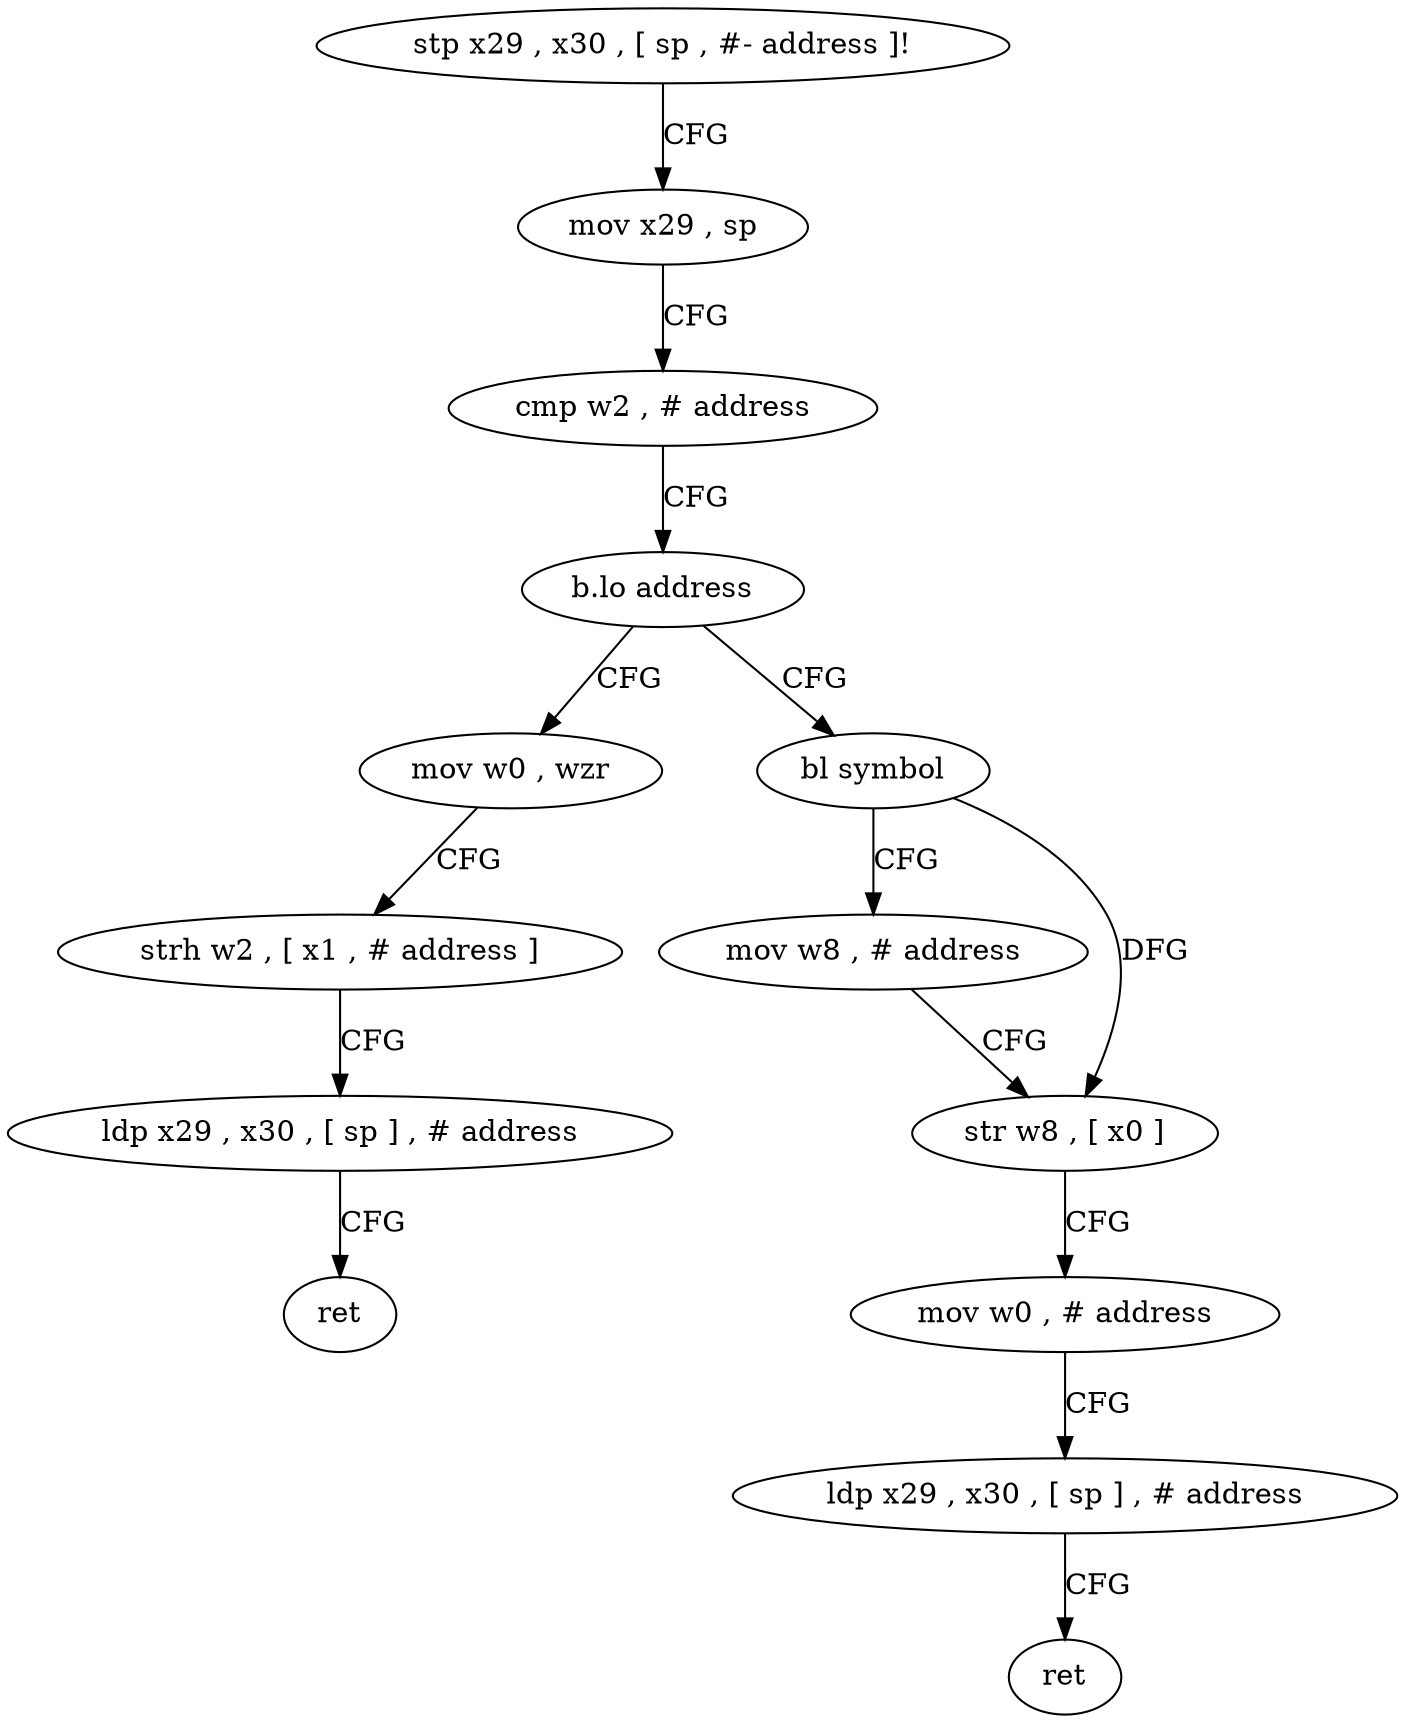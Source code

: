 digraph "func" {
"4215072" [label = "stp x29 , x30 , [ sp , #- address ]!" ]
"4215076" [label = "mov x29 , sp" ]
"4215080" [label = "cmp w2 , # address" ]
"4215084" [label = "b.lo address" ]
"4215112" [label = "mov w0 , wzr" ]
"4215088" [label = "bl symbol" ]
"4215116" [label = "strh w2 , [ x1 , # address ]" ]
"4215120" [label = "ldp x29 , x30 , [ sp ] , # address" ]
"4215124" [label = "ret" ]
"4215092" [label = "mov w8 , # address" ]
"4215096" [label = "str w8 , [ x0 ]" ]
"4215100" [label = "mov w0 , # address" ]
"4215104" [label = "ldp x29 , x30 , [ sp ] , # address" ]
"4215108" [label = "ret" ]
"4215072" -> "4215076" [ label = "CFG" ]
"4215076" -> "4215080" [ label = "CFG" ]
"4215080" -> "4215084" [ label = "CFG" ]
"4215084" -> "4215112" [ label = "CFG" ]
"4215084" -> "4215088" [ label = "CFG" ]
"4215112" -> "4215116" [ label = "CFG" ]
"4215088" -> "4215092" [ label = "CFG" ]
"4215088" -> "4215096" [ label = "DFG" ]
"4215116" -> "4215120" [ label = "CFG" ]
"4215120" -> "4215124" [ label = "CFG" ]
"4215092" -> "4215096" [ label = "CFG" ]
"4215096" -> "4215100" [ label = "CFG" ]
"4215100" -> "4215104" [ label = "CFG" ]
"4215104" -> "4215108" [ label = "CFG" ]
}
